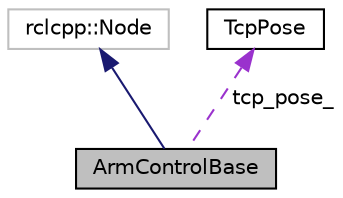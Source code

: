 digraph "ArmControlBase"
{
  edge [fontname="Helvetica",fontsize="10",labelfontname="Helvetica",labelfontsize="10"];
  node [fontname="Helvetica",fontsize="10",shape=record];
  Node1 [label="ArmControlBase",height=0.2,width=0.4,color="black", fillcolor="grey75", style="filled", fontcolor="black"];
  Node2 -> Node1 [dir="back",color="midnightblue",fontsize="10",style="solid",fontname="Helvetica"];
  Node2 [label="rclcpp::Node",height=0.2,width=0.4,color="grey75", fillcolor="white", style="filled"];
  Node3 -> Node1 [dir="back",color="darkorchid3",fontsize="10",style="dashed",label=" tcp_pose_" ,fontname="Helvetica"];
  Node3 [label="TcpPose",height=0.2,width=0.4,color="black", fillcolor="white", style="filled",URL="$structTcpPose.html",tooltip="Data type to represent robot arm&#39;s end-effector pose in 3D cartesian space. "];
}
